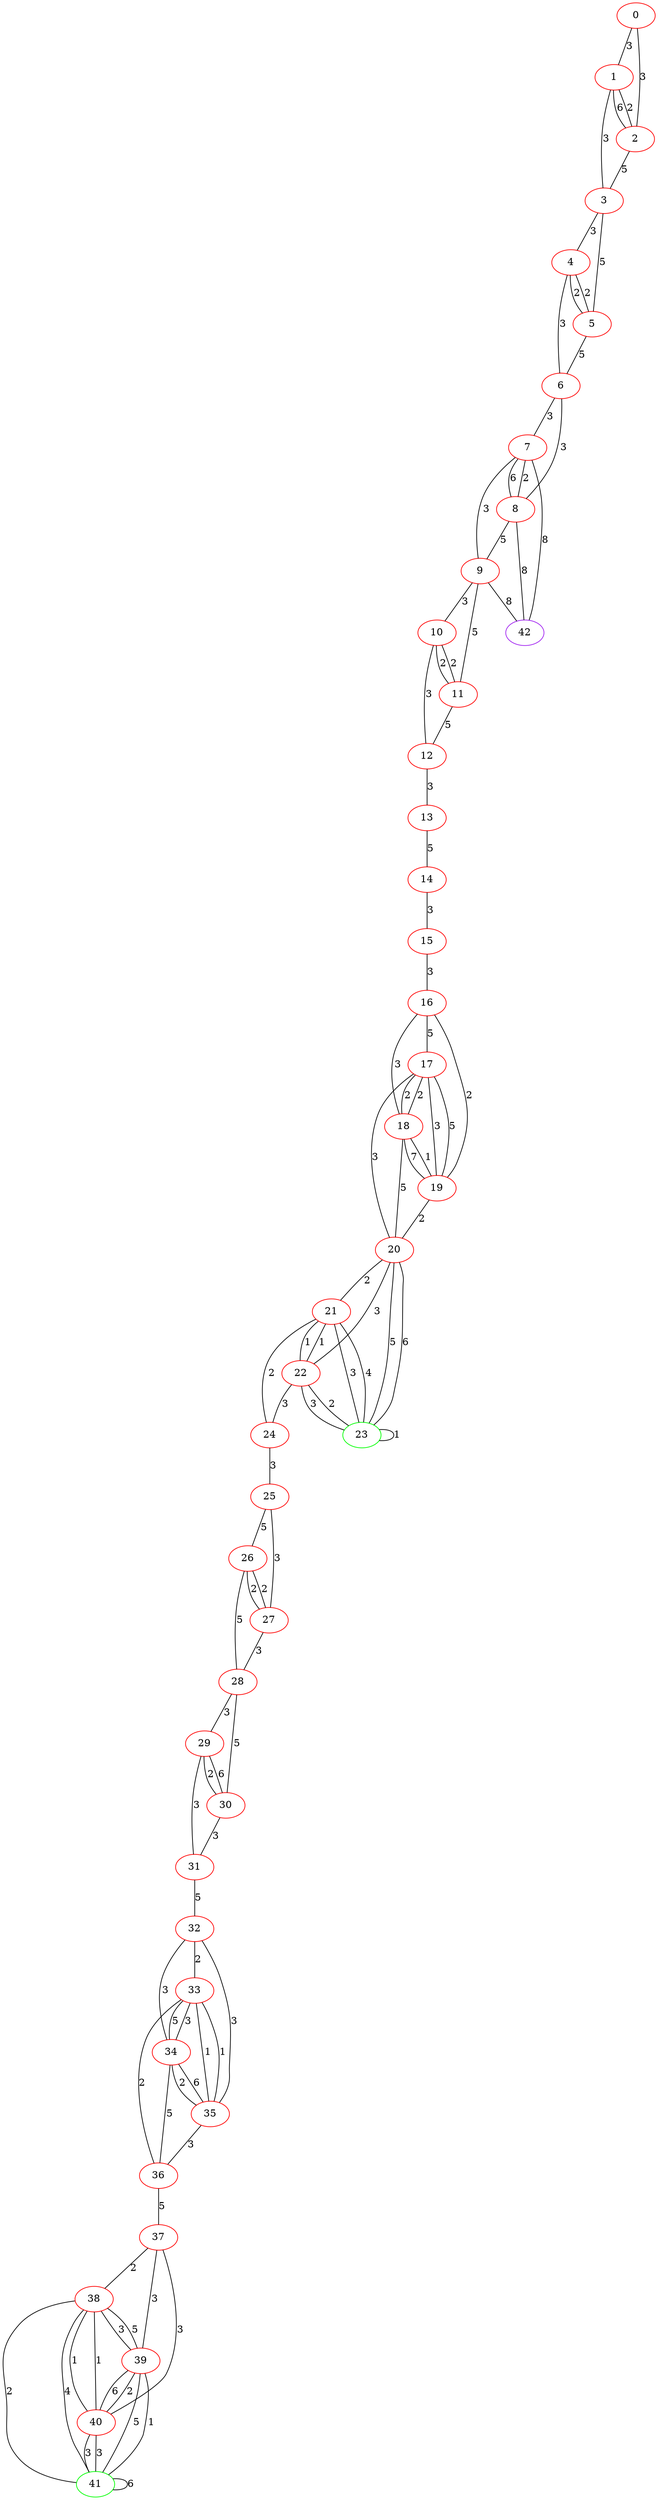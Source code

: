 graph "" {
0 [color=red, weight=1];
1 [color=red, weight=1];
2 [color=red, weight=1];
3 [color=red, weight=1];
4 [color=red, weight=1];
5 [color=red, weight=1];
6 [color=red, weight=1];
7 [color=red, weight=1];
8 [color=red, weight=1];
9 [color=red, weight=1];
10 [color=red, weight=1];
11 [color=red, weight=1];
12 [color=red, weight=1];
13 [color=red, weight=1];
14 [color=red, weight=1];
15 [color=red, weight=1];
16 [color=red, weight=1];
17 [color=red, weight=1];
18 [color=red, weight=1];
19 [color=red, weight=1];
20 [color=red, weight=1];
21 [color=red, weight=1];
22 [color=red, weight=1];
23 [color=green, weight=2];
24 [color=red, weight=1];
25 [color=red, weight=1];
26 [color=red, weight=1];
27 [color=red, weight=1];
28 [color=red, weight=1];
29 [color=red, weight=1];
30 [color=red, weight=1];
31 [color=red, weight=1];
32 [color=red, weight=1];
33 [color=red, weight=1];
34 [color=red, weight=1];
35 [color=red, weight=1];
36 [color=red, weight=1];
37 [color=red, weight=1];
38 [color=red, weight=1];
39 [color=red, weight=1];
40 [color=red, weight=1];
41 [color=green, weight=2];
42 [color=purple, weight=4];
0 -- 1  [key=0, label=3];
0 -- 2  [key=0, label=3];
1 -- 2  [key=0, label=6];
1 -- 2  [key=1, label=2];
1 -- 3  [key=0, label=3];
2 -- 3  [key=0, label=5];
3 -- 4  [key=0, label=3];
3 -- 5  [key=0, label=5];
4 -- 5  [key=0, label=2];
4 -- 5  [key=1, label=2];
4 -- 6  [key=0, label=3];
5 -- 6  [key=0, label=5];
6 -- 8  [key=0, label=3];
6 -- 7  [key=0, label=3];
7 -- 8  [key=0, label=6];
7 -- 8  [key=1, label=2];
7 -- 9  [key=0, label=3];
7 -- 42  [key=0, label=8];
8 -- 9  [key=0, label=5];
8 -- 42  [key=0, label=8];
9 -- 10  [key=0, label=3];
9 -- 11  [key=0, label=5];
9 -- 42  [key=0, label=8];
10 -- 11  [key=0, label=2];
10 -- 11  [key=1, label=2];
10 -- 12  [key=0, label=3];
11 -- 12  [key=0, label=5];
12 -- 13  [key=0, label=3];
13 -- 14  [key=0, label=5];
14 -- 15  [key=0, label=3];
15 -- 16  [key=0, label=3];
16 -- 17  [key=0, label=5];
16 -- 18  [key=0, label=3];
16 -- 19  [key=0, label=2];
17 -- 18  [key=0, label=2];
17 -- 18  [key=1, label=2];
17 -- 19  [key=0, label=3];
17 -- 19  [key=1, label=5];
17 -- 20  [key=0, label=3];
18 -- 19  [key=0, label=1];
18 -- 19  [key=1, label=7];
18 -- 20  [key=0, label=5];
19 -- 20  [key=0, label=2];
20 -- 21  [key=0, label=2];
20 -- 22  [key=0, label=3];
20 -- 23  [key=0, label=5];
20 -- 23  [key=1, label=6];
21 -- 24  [key=0, label=2];
21 -- 22  [key=0, label=1];
21 -- 22  [key=1, label=1];
21 -- 23  [key=0, label=3];
21 -- 23  [key=1, label=4];
22 -- 24  [key=0, label=3];
22 -- 23  [key=0, label=2];
22 -- 23  [key=1, label=3];
23 -- 23  [key=0, label=1];
24 -- 25  [key=0, label=3];
25 -- 26  [key=0, label=5];
25 -- 27  [key=0, label=3];
26 -- 27  [key=0, label=2];
26 -- 27  [key=1, label=2];
26 -- 28  [key=0, label=5];
27 -- 28  [key=0, label=3];
28 -- 29  [key=0, label=3];
28 -- 30  [key=0, label=5];
29 -- 30  [key=0, label=2];
29 -- 30  [key=1, label=6];
29 -- 31  [key=0, label=3];
30 -- 31  [key=0, label=3];
31 -- 32  [key=0, label=5];
32 -- 33  [key=0, label=2];
32 -- 34  [key=0, label=3];
32 -- 35  [key=0, label=3];
33 -- 34  [key=0, label=5];
33 -- 34  [key=1, label=3];
33 -- 35  [key=0, label=1];
33 -- 35  [key=1, label=1];
33 -- 36  [key=0, label=2];
34 -- 35  [key=0, label=6];
34 -- 35  [key=1, label=2];
34 -- 36  [key=0, label=5];
35 -- 36  [key=0, label=3];
36 -- 37  [key=0, label=5];
37 -- 40  [key=0, label=3];
37 -- 38  [key=0, label=2];
37 -- 39  [key=0, label=3];
38 -- 40  [key=0, label=1];
38 -- 40  [key=1, label=1];
38 -- 41  [key=0, label=2];
38 -- 41  [key=1, label=4];
38 -- 39  [key=0, label=3];
38 -- 39  [key=1, label=5];
39 -- 40  [key=0, label=2];
39 -- 40  [key=1, label=6];
39 -- 41  [key=0, label=5];
39 -- 41  [key=1, label=1];
40 -- 41  [key=0, label=3];
40 -- 41  [key=1, label=3];
41 -- 41  [key=0, label=6];
}

